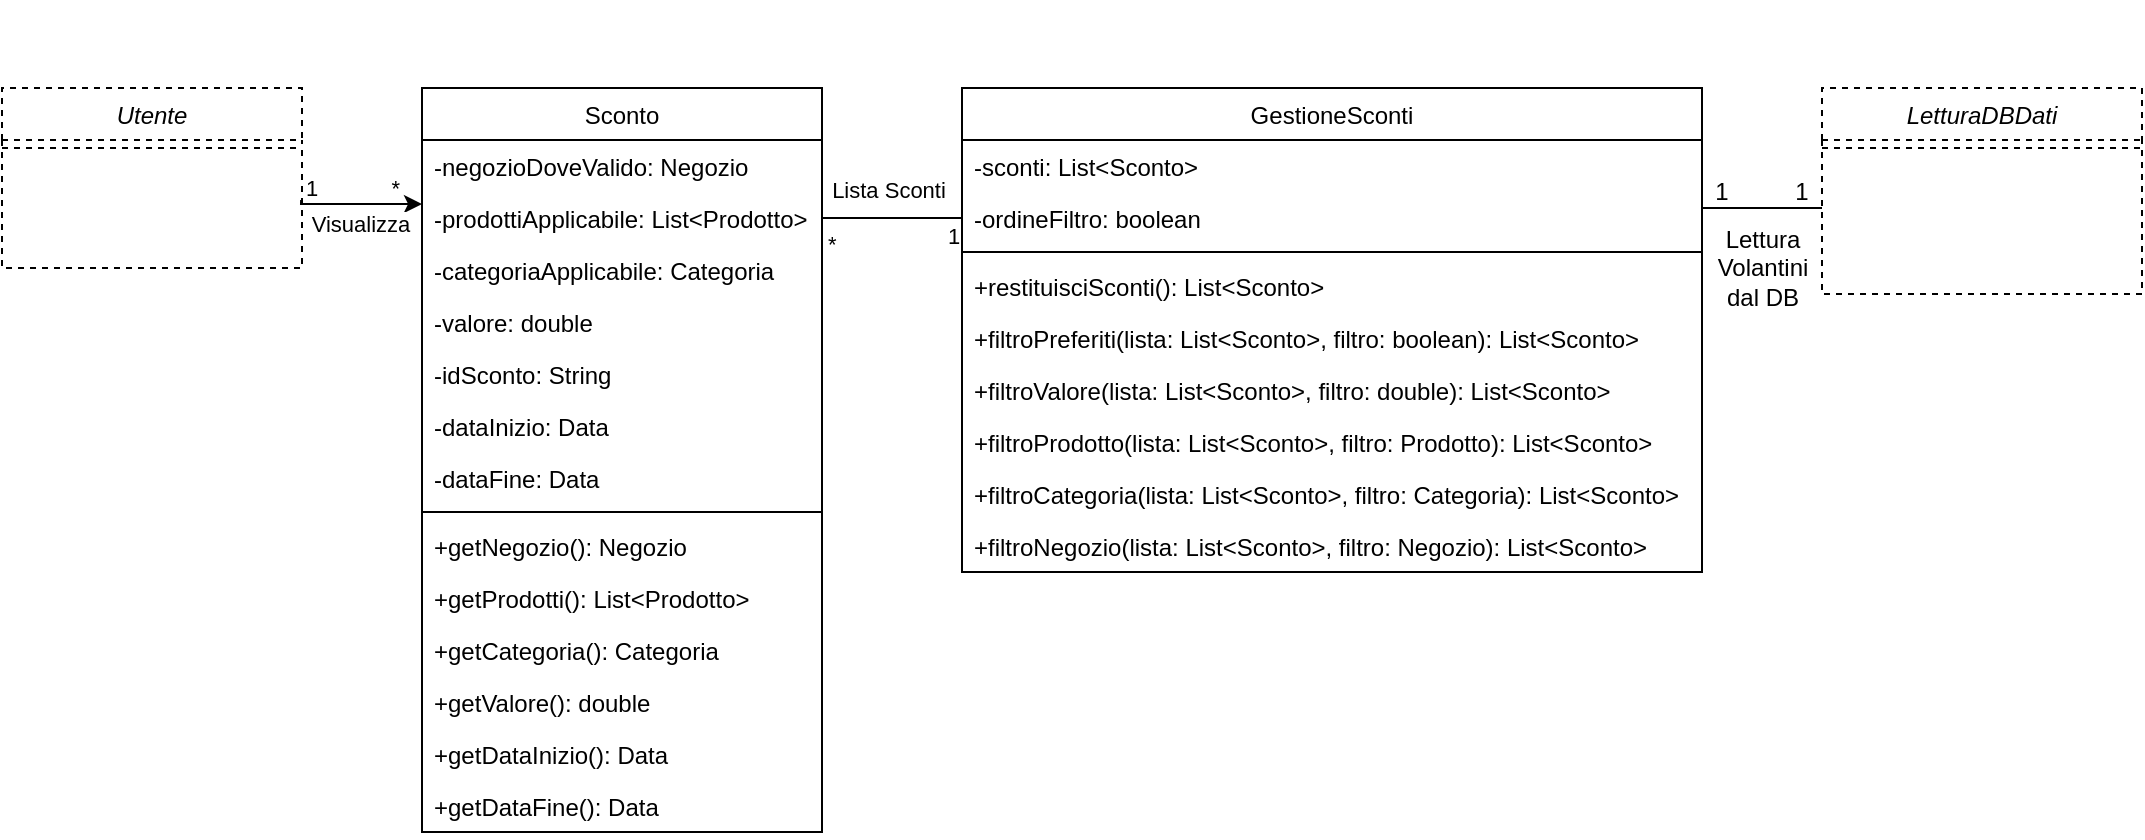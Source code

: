 <mxfile version="14.6.13" type="device"><diagram id="qZC8DRDDxwtRrLPHVhlM" name="Pagina-1"><mxGraphModel dx="3641" dy="1988" grid="1" gridSize="10" guides="1" tooltips="1" connect="1" arrows="1" fold="1" page="1" pageScale="1" pageWidth="1169" pageHeight="827" math="0" shadow="0"><root><mxCell id="0"/><mxCell id="1" parent="0"/><mxCell id="HG3mYx-gKlURyib71wjE-33" value="Sconto" style="swimlane;fontStyle=0;align=center;verticalAlign=top;childLayout=stackLayout;horizontal=1;startSize=26;horizontalStack=0;resizeParent=1;resizeLast=0;collapsible=1;marginBottom=0;rounded=0;shadow=0;strokeWidth=1;" parent="1" vertex="1"><mxGeometry x="-1420" y="-520" width="200" height="372" as="geometry"><mxRectangle x="-1070" y="-380" width="170" height="26" as="alternateBounds"/></mxGeometry></mxCell><mxCell id="HG3mYx-gKlURyib71wjE-393" value="-negozioDoveValido: Negozio" style="text;align=left;verticalAlign=top;spacingLeft=4;spacingRight=4;overflow=hidden;rotatable=0;points=[[0,0.5],[1,0.5]];portConstraint=eastwest;" parent="HG3mYx-gKlURyib71wjE-33" vertex="1"><mxGeometry y="26" width="200" height="26" as="geometry"/></mxCell><mxCell id="HG3mYx-gKlURyib71wjE-394" value="-prodottiApplicabile: List&lt;Prodotto&gt;" style="text;align=left;verticalAlign=top;spacingLeft=4;spacingRight=4;overflow=hidden;rotatable=0;points=[[0,0.5],[1,0.5]];portConstraint=eastwest;" parent="HG3mYx-gKlURyib71wjE-33" vertex="1"><mxGeometry y="52" width="200" height="26" as="geometry"/></mxCell><mxCell id="HG3mYx-gKlURyib71wjE-395" value="-categoriaApplicabile: Categoria" style="text;align=left;verticalAlign=top;spacingLeft=4;spacingRight=4;overflow=hidden;rotatable=0;points=[[0,0.5],[1,0.5]];portConstraint=eastwest;" parent="HG3mYx-gKlURyib71wjE-33" vertex="1"><mxGeometry y="78" width="200" height="26" as="geometry"/></mxCell><mxCell id="HG3mYx-gKlURyib71wjE-396" value="-valore: double" style="text;align=left;verticalAlign=top;spacingLeft=4;spacingRight=4;overflow=hidden;rotatable=0;points=[[0,0.5],[1,0.5]];portConstraint=eastwest;" parent="HG3mYx-gKlURyib71wjE-33" vertex="1"><mxGeometry y="104" width="200" height="26" as="geometry"/></mxCell><mxCell id="HG3mYx-gKlURyib71wjE-397" value="-idSconto: String" style="text;align=left;verticalAlign=top;spacingLeft=4;spacingRight=4;overflow=hidden;rotatable=0;points=[[0,0.5],[1,0.5]];portConstraint=eastwest;" parent="HG3mYx-gKlURyib71wjE-33" vertex="1"><mxGeometry y="130" width="200" height="26" as="geometry"/></mxCell><mxCell id="jzM0uxomNM2dfzDRZnS_-3" value="-dataInizio: Data" style="text;align=left;verticalAlign=top;spacingLeft=4;spacingRight=4;overflow=hidden;rotatable=0;points=[[0,0.5],[1,0.5]];portConstraint=eastwest;rounded=0;shadow=0;html=0;" parent="HG3mYx-gKlURyib71wjE-33" vertex="1"><mxGeometry y="156" width="200" height="26" as="geometry"/></mxCell><mxCell id="vsFHrtVYp7B9Rw22_aYg-1" value="-dataFine: Data" style="text;align=left;verticalAlign=top;spacingLeft=4;spacingRight=4;overflow=hidden;rotatable=0;points=[[0,0.5],[1,0.5]];portConstraint=eastwest;rounded=0;shadow=0;html=0;" parent="HG3mYx-gKlURyib71wjE-33" vertex="1"><mxGeometry y="182" width="200" height="26" as="geometry"/></mxCell><mxCell id="HG3mYx-gKlURyib71wjE-38" value="" style="line;html=1;strokeWidth=1;align=left;verticalAlign=middle;spacingTop=-1;spacingLeft=3;spacingRight=3;rotatable=0;labelPosition=right;points=[];portConstraint=eastwest;" parent="HG3mYx-gKlURyib71wjE-33" vertex="1"><mxGeometry y="208" width="200" height="8" as="geometry"/></mxCell><mxCell id="HG3mYx-gKlURyib71wjE-398" value="+getNegozio(): Negozio" style="text;align=left;verticalAlign=top;spacingLeft=4;spacingRight=4;overflow=hidden;rotatable=0;points=[[0,0.5],[1,0.5]];portConstraint=eastwest;" parent="HG3mYx-gKlURyib71wjE-33" vertex="1"><mxGeometry y="216" width="200" height="26" as="geometry"/></mxCell><mxCell id="HG3mYx-gKlURyib71wjE-399" value="+getProdotti(): List&lt;Prodotto&gt;" style="text;align=left;verticalAlign=top;spacingLeft=4;spacingRight=4;overflow=hidden;rotatable=0;points=[[0,0.5],[1,0.5]];portConstraint=eastwest;" parent="HG3mYx-gKlURyib71wjE-33" vertex="1"><mxGeometry y="242" width="200" height="26" as="geometry"/></mxCell><mxCell id="HG3mYx-gKlURyib71wjE-400" value="+getCategoria(): Categoria" style="text;align=left;verticalAlign=top;spacingLeft=4;spacingRight=4;overflow=hidden;rotatable=0;points=[[0,0.5],[1,0.5]];portConstraint=eastwest;" parent="HG3mYx-gKlURyib71wjE-33" vertex="1"><mxGeometry y="268" width="200" height="26" as="geometry"/></mxCell><mxCell id="HG3mYx-gKlURyib71wjE-401" value="+getValore(): double" style="text;align=left;verticalAlign=top;spacingLeft=4;spacingRight=4;overflow=hidden;rotatable=0;points=[[0,0.5],[1,0.5]];portConstraint=eastwest;" parent="HG3mYx-gKlURyib71wjE-33" vertex="1"><mxGeometry y="294" width="200" height="26" as="geometry"/></mxCell><mxCell id="jzM0uxomNM2dfzDRZnS_-1" value="+getDataInizio(): Data" style="text;align=left;verticalAlign=top;spacingLeft=4;spacingRight=4;overflow=hidden;rotatable=0;points=[[0,0.5],[1,0.5]];portConstraint=eastwest;" parent="HG3mYx-gKlURyib71wjE-33" vertex="1"><mxGeometry y="320" width="200" height="26" as="geometry"/></mxCell><mxCell id="jzM0uxomNM2dfzDRZnS_-2" value="+getDataFine(): Data" style="text;align=left;verticalAlign=top;spacingLeft=4;spacingRight=4;overflow=hidden;rotatable=0;points=[[0,0.5],[1,0.5]];portConstraint=eastwest;" parent="HG3mYx-gKlURyib71wjE-33" vertex="1"><mxGeometry y="346" width="200" height="26" as="geometry"/></mxCell><mxCell id="HG3mYx-gKlURyib71wjE-71" value="GestioneSconti" style="swimlane;fontStyle=0;align=center;verticalAlign=top;childLayout=stackLayout;horizontal=1;startSize=26;horizontalStack=0;resizeParent=1;resizeLast=0;collapsible=1;marginBottom=0;rounded=0;shadow=0;strokeWidth=1;" parent="1" vertex="1"><mxGeometry x="-1150" y="-520" width="370" height="242" as="geometry"><mxRectangle x="-1290" y="119" width="170" height="26" as="alternateBounds"/></mxGeometry></mxCell><mxCell id="HG3mYx-gKlURyib71wjE-388" value="-sconti: List&lt;Sconto&gt;" style="text;align=left;verticalAlign=top;spacingLeft=4;spacingRight=4;overflow=hidden;rotatable=0;points=[[0,0.5],[1,0.5]];portConstraint=eastwest;" parent="HG3mYx-gKlURyib71wjE-71" vertex="1"><mxGeometry y="26" width="370" height="26" as="geometry"/></mxCell><mxCell id="HG3mYx-gKlURyib71wjE-354" value="-ordineFiltro: boolean" style="text;align=left;verticalAlign=top;spacingLeft=4;spacingRight=4;overflow=hidden;rotatable=0;points=[[0,0.5],[1,0.5]];portConstraint=eastwest;" parent="HG3mYx-gKlURyib71wjE-71" vertex="1"><mxGeometry y="52" width="370" height="26" as="geometry"/></mxCell><mxCell id="HG3mYx-gKlURyib71wjE-74" value="" style="line;html=1;strokeWidth=1;align=left;verticalAlign=middle;spacingTop=-1;spacingLeft=3;spacingRight=3;rotatable=0;labelPosition=right;points=[];portConstraint=eastwest;" parent="HG3mYx-gKlURyib71wjE-71" vertex="1"><mxGeometry y="78" width="370" height="8" as="geometry"/></mxCell><mxCell id="HG3mYx-gKlURyib71wjE-410" value="+restituisciSconti(): List&lt;Sconto&gt;" style="text;align=left;verticalAlign=top;spacingLeft=4;spacingRight=4;overflow=hidden;rotatable=0;points=[[0,0.5],[1,0.5]];portConstraint=eastwest;" parent="HG3mYx-gKlURyib71wjE-71" vertex="1"><mxGeometry y="86" width="370" height="26" as="geometry"/></mxCell><mxCell id="HG3mYx-gKlURyib71wjE-409" value="+filtroPreferiti(lista: List&lt;Sconto&gt;, filtro: boolean): List&lt;Sconto&gt;" style="text;align=left;verticalAlign=top;spacingLeft=4;spacingRight=4;overflow=hidden;rotatable=0;points=[[0,0.5],[1,0.5]];portConstraint=eastwest;" parent="HG3mYx-gKlURyib71wjE-71" vertex="1"><mxGeometry y="112" width="370" height="26" as="geometry"/></mxCell><mxCell id="HG3mYx-gKlURyib71wjE-408" value="+filtroValore(lista: List&lt;Sconto&gt;, filtro: double): List&lt;Sconto&gt;" style="text;align=left;verticalAlign=top;spacingLeft=4;spacingRight=4;overflow=hidden;rotatable=0;points=[[0,0.5],[1,0.5]];portConstraint=eastwest;" parent="HG3mYx-gKlURyib71wjE-71" vertex="1"><mxGeometry y="138" width="370" height="26" as="geometry"/></mxCell><mxCell id="HG3mYx-gKlURyib71wjE-407" value="+filtroProdotto(lista: List&lt;Sconto&gt;, filtro: Prodotto): List&lt;Sconto&gt;" style="text;align=left;verticalAlign=top;spacingLeft=4;spacingRight=4;overflow=hidden;rotatable=0;points=[[0,0.5],[1,0.5]];portConstraint=eastwest;" parent="HG3mYx-gKlURyib71wjE-71" vertex="1"><mxGeometry y="164" width="370" height="26" as="geometry"/></mxCell><mxCell id="HG3mYx-gKlURyib71wjE-406" value="+filtroCategoria(lista: List&lt;Sconto&gt;, filtro: Categoria): List&lt;Sconto&gt;" style="text;align=left;verticalAlign=top;spacingLeft=4;spacingRight=4;overflow=hidden;rotatable=0;points=[[0,0.5],[1,0.5]];portConstraint=eastwest;" parent="HG3mYx-gKlURyib71wjE-71" vertex="1"><mxGeometry y="190" width="370" height="26" as="geometry"/></mxCell><mxCell id="HG3mYx-gKlURyib71wjE-405" value="+filtroNegozio(lista: List&lt;Sconto&gt;, filtro: Negozio): List&lt;Sconto&gt;" style="text;align=left;verticalAlign=top;spacingLeft=4;spacingRight=4;overflow=hidden;rotatable=0;points=[[0,0.5],[1,0.5]];portConstraint=eastwest;" parent="HG3mYx-gKlURyib71wjE-71" vertex="1"><mxGeometry y="216" width="370" height="26" as="geometry"/></mxCell><mxCell id="HG3mYx-gKlURyib71wjE-86" value="Utente" style="swimlane;fontStyle=2;align=center;verticalAlign=top;childLayout=stackLayout;horizontal=1;startSize=26;horizontalStack=0;resizeParent=1;resizeLast=0;collapsible=1;marginBottom=0;rounded=0;shadow=0;strokeWidth=1;dashed=1;" parent="1" vertex="1"><mxGeometry x="-1630" y="-520" width="150" height="90" as="geometry"><mxRectangle x="960" y="120" width="160" height="26" as="alternateBounds"/></mxGeometry></mxCell><mxCell id="HG3mYx-gKlURyib71wjE-96" value="" style="line;html=1;strokeWidth=1;align=left;verticalAlign=middle;spacingTop=-1;spacingLeft=3;spacingRight=3;rotatable=0;labelPosition=right;points=[];portConstraint=eastwest;dashed=1;" parent="HG3mYx-gKlURyib71wjE-86" vertex="1"><mxGeometry y="26" width="150" height="8" as="geometry"/></mxCell><mxCell id="HG3mYx-gKlURyib71wjE-306" value="" style="endArrow=classic;html=1;edgeStyle=orthogonalEdgeStyle;rounded=0;" parent="HG3mYx-gKlURyib71wjE-86" edge="1"><mxGeometry relative="1" as="geometry"><mxPoint x="149.55" y="56" as="sourcePoint"/><mxPoint x="210" y="58" as="targetPoint"/><Array as="points"><mxPoint x="150" y="58"/></Array></mxGeometry></mxCell><mxCell id="HG3mYx-gKlURyib71wjE-307" value="Visualizza" style="edgeLabel;resizable=0;html=1;align=center;verticalAlign=middle;" parent="HG3mYx-gKlURyib71wjE-306" connectable="0" vertex="1"><mxGeometry relative="1" as="geometry"><mxPoint y="10" as="offset"/></mxGeometry></mxCell><mxCell id="HG3mYx-gKlURyib71wjE-308" value="1" style="edgeLabel;resizable=0;html=1;align=left;verticalAlign=bottom;" parent="HG3mYx-gKlURyib71wjE-306" connectable="0" vertex="1"><mxGeometry x="-1" relative="1" as="geometry"><mxPoint y="2" as="offset"/></mxGeometry></mxCell><mxCell id="HG3mYx-gKlURyib71wjE-309" value="*" style="edgeLabel;resizable=0;html=1;align=right;verticalAlign=bottom;" parent="HG3mYx-gKlURyib71wjE-306" connectable="0" vertex="1"><mxGeometry x="1" relative="1" as="geometry"><mxPoint x="-10" as="offset"/></mxGeometry></mxCell><mxCell id="HG3mYx-gKlURyib71wjE-269" value="LetturaDBDati" style="swimlane;fontStyle=2;align=center;verticalAlign=top;childLayout=stackLayout;horizontal=1;startSize=26;horizontalStack=0;resizeParent=1;resizeLast=0;collapsible=1;marginBottom=0;rounded=0;shadow=0;strokeWidth=1;dashed=1;" parent="1" vertex="1"><mxGeometry x="-720" y="-520" width="160" height="103" as="geometry"><mxRectangle x="-670" y="-430" width="160" height="26" as="alternateBounds"/></mxGeometry></mxCell><mxCell id="HG3mYx-gKlURyib71wjE-270" value="" style="line;html=1;strokeWidth=1;align=left;verticalAlign=middle;spacingTop=-1;spacingLeft=3;spacingRight=3;rotatable=0;labelPosition=right;points=[];portConstraint=eastwest;dashed=1;" parent="HG3mYx-gKlURyib71wjE-269" vertex="1"><mxGeometry y="26" width="160" height="8" as="geometry"/></mxCell><mxCell id="HG3mYx-gKlURyib71wjE-300" value="Lista Sconti" style="edgeLabel;resizable=0;html=1;align=center;verticalAlign=middle;" parent="1" connectable="0" vertex="1"><mxGeometry x="-1197" y="-468.504" as="geometry"><mxPoint x="10" y="-1" as="offset"/></mxGeometry></mxCell><mxCell id="HG3mYx-gKlURyib71wjE-301" value="*" style="edgeLabel;resizable=0;html=1;align=left;verticalAlign=bottom;" parent="1" connectable="0" vertex="1"><mxGeometry x="-970" y="-560" as="geometry"><mxPoint x="-249" y="126" as="offset"/></mxGeometry></mxCell><mxCell id="HG3mYx-gKlURyib71wjE-302" value="1" style="edgeLabel;resizable=0;html=1;align=left;verticalAlign=bottom;" parent="1" connectable="0" vertex="1"><mxGeometry x="-910" y="-564" as="geometry"><mxPoint x="-249" y="126" as="offset"/></mxGeometry></mxCell><mxCell id="HG3mYx-gKlURyib71wjE-305" value="1" style="text;html=1;strokeColor=none;fillColor=none;align=center;verticalAlign=middle;whiteSpace=wrap;rounded=0;" parent="1" vertex="1"><mxGeometry x="-790" y="-478.5" width="40" height="20" as="geometry"/></mxCell><mxCell id="HG3mYx-gKlURyib71wjE-389" value="" style="endArrow=none;html=1;exitX=1;exitY=0.5;exitDx=0;exitDy=0;entryX=0;entryY=0.5;entryDx=0;entryDy=0;" parent="1" source="HG3mYx-gKlURyib71wjE-394" edge="1" target="HG3mYx-gKlURyib71wjE-354"><mxGeometry width="50" height="50" relative="1" as="geometry"><mxPoint x="-1274.595" y="-308.392" as="sourcePoint"/><mxPoint x="-1150" y="-439" as="targetPoint"/></mxGeometry></mxCell><mxCell id="HG3mYx-gKlURyib71wjE-392" value="Lettura&lt;br&gt;Volantini&lt;br&gt;dal DB" style="text;html=1;align=center;verticalAlign=middle;resizable=0;points=[];autosize=1;strokeColor=none;" parent="1" vertex="1"><mxGeometry x="-780" y="-455" width="60" height="50" as="geometry"/></mxCell><mxCell id="HG3mYx-gKlURyib71wjE-352" value="1" style="text;html=1;strokeColor=none;fillColor=none;align=center;verticalAlign=middle;whiteSpace=wrap;rounded=0;" parent="1" vertex="1"><mxGeometry x="-740" y="-478.5" width="20" height="20" as="geometry"/></mxCell><mxCell id="HG3mYx-gKlURyib71wjE-411" value="" style="endArrow=none;html=1;exitX=0.999;exitY=0.307;exitDx=0;exitDy=0;exitPerimeter=0;" parent="1" source="HG3mYx-gKlURyib71wjE-354" edge="1"><mxGeometry width="50" height="50" relative="1" as="geometry"><mxPoint x="-770" y="-420" as="sourcePoint"/><mxPoint x="-720" y="-460" as="targetPoint"/></mxGeometry></mxCell></root></mxGraphModel></diagram></mxfile>